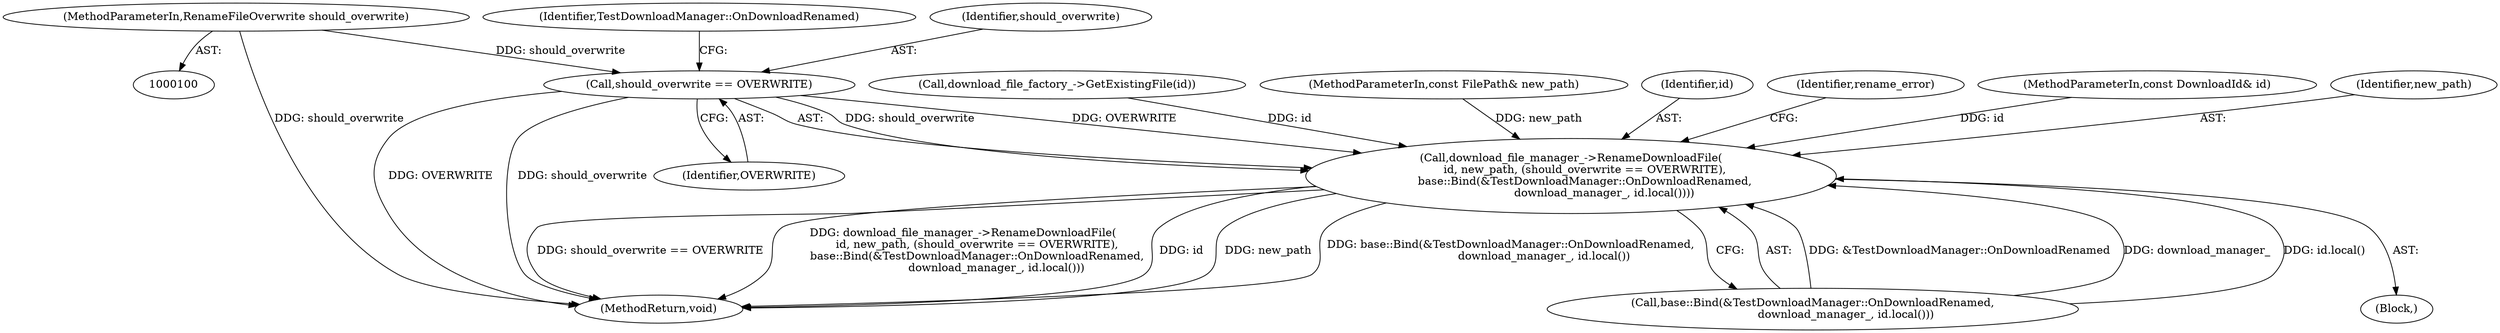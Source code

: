 digraph "0_Chrome_16dcd30c215801941d9890859fd79a234128fc3e_6@API" {
"1000139" [label="(Call,should_overwrite == OVERWRITE)"];
"1000106" [label="(MethodParameterIn,RenameFileOverwrite should_overwrite)"];
"1000136" [label="(Call,download_file_manager_->RenameDownloadFile(\n        id, new_path, (should_overwrite == OVERWRITE),\n        base::Bind(&TestDownloadManager::OnDownloadRenamed,\n                   download_manager_, id.local())))"];
"1000111" [label="(Call,download_file_factory_->GetExistingFile(id))"];
"1000144" [label="(Identifier,TestDownloadManager::OnDownloadRenamed)"];
"1000107" [label="(Block,)"];
"1000102" [label="(MethodParameterIn,const FilePath& new_path)"];
"1000139" [label="(Call,should_overwrite == OVERWRITE)"];
"1000140" [label="(Identifier,should_overwrite)"];
"1000184" [label="(MethodReturn,void)"];
"1000137" [label="(Identifier,id)"];
"1000149" [label="(Identifier,rename_error)"];
"1000141" [label="(Identifier,OVERWRITE)"];
"1000101" [label="(MethodParameterIn,const DownloadId& id)"];
"1000142" [label="(Call,base::Bind(&TestDownloadManager::OnDownloadRenamed,\n                   download_manager_, id.local()))"];
"1000106" [label="(MethodParameterIn,RenameFileOverwrite should_overwrite)"];
"1000136" [label="(Call,download_file_manager_->RenameDownloadFile(\n        id, new_path, (should_overwrite == OVERWRITE),\n        base::Bind(&TestDownloadManager::OnDownloadRenamed,\n                   download_manager_, id.local())))"];
"1000138" [label="(Identifier,new_path)"];
"1000139" -> "1000136"  [label="AST: "];
"1000139" -> "1000141"  [label="CFG: "];
"1000140" -> "1000139"  [label="AST: "];
"1000141" -> "1000139"  [label="AST: "];
"1000144" -> "1000139"  [label="CFG: "];
"1000139" -> "1000184"  [label="DDG: OVERWRITE"];
"1000139" -> "1000184"  [label="DDG: should_overwrite"];
"1000139" -> "1000136"  [label="DDG: should_overwrite"];
"1000139" -> "1000136"  [label="DDG: OVERWRITE"];
"1000106" -> "1000139"  [label="DDG: should_overwrite"];
"1000106" -> "1000100"  [label="AST: "];
"1000106" -> "1000184"  [label="DDG: should_overwrite"];
"1000136" -> "1000107"  [label="AST: "];
"1000136" -> "1000142"  [label="CFG: "];
"1000137" -> "1000136"  [label="AST: "];
"1000138" -> "1000136"  [label="AST: "];
"1000142" -> "1000136"  [label="AST: "];
"1000149" -> "1000136"  [label="CFG: "];
"1000136" -> "1000184"  [label="DDG: new_path"];
"1000136" -> "1000184"  [label="DDG: base::Bind(&TestDownloadManager::OnDownloadRenamed,\n                   download_manager_, id.local())"];
"1000136" -> "1000184"  [label="DDG: should_overwrite == OVERWRITE"];
"1000136" -> "1000184"  [label="DDG: download_file_manager_->RenameDownloadFile(\n        id, new_path, (should_overwrite == OVERWRITE),\n        base::Bind(&TestDownloadManager::OnDownloadRenamed,\n                   download_manager_, id.local()))"];
"1000136" -> "1000184"  [label="DDG: id"];
"1000111" -> "1000136"  [label="DDG: id"];
"1000101" -> "1000136"  [label="DDG: id"];
"1000102" -> "1000136"  [label="DDG: new_path"];
"1000142" -> "1000136"  [label="DDG: &TestDownloadManager::OnDownloadRenamed"];
"1000142" -> "1000136"  [label="DDG: download_manager_"];
"1000142" -> "1000136"  [label="DDG: id.local()"];
}
